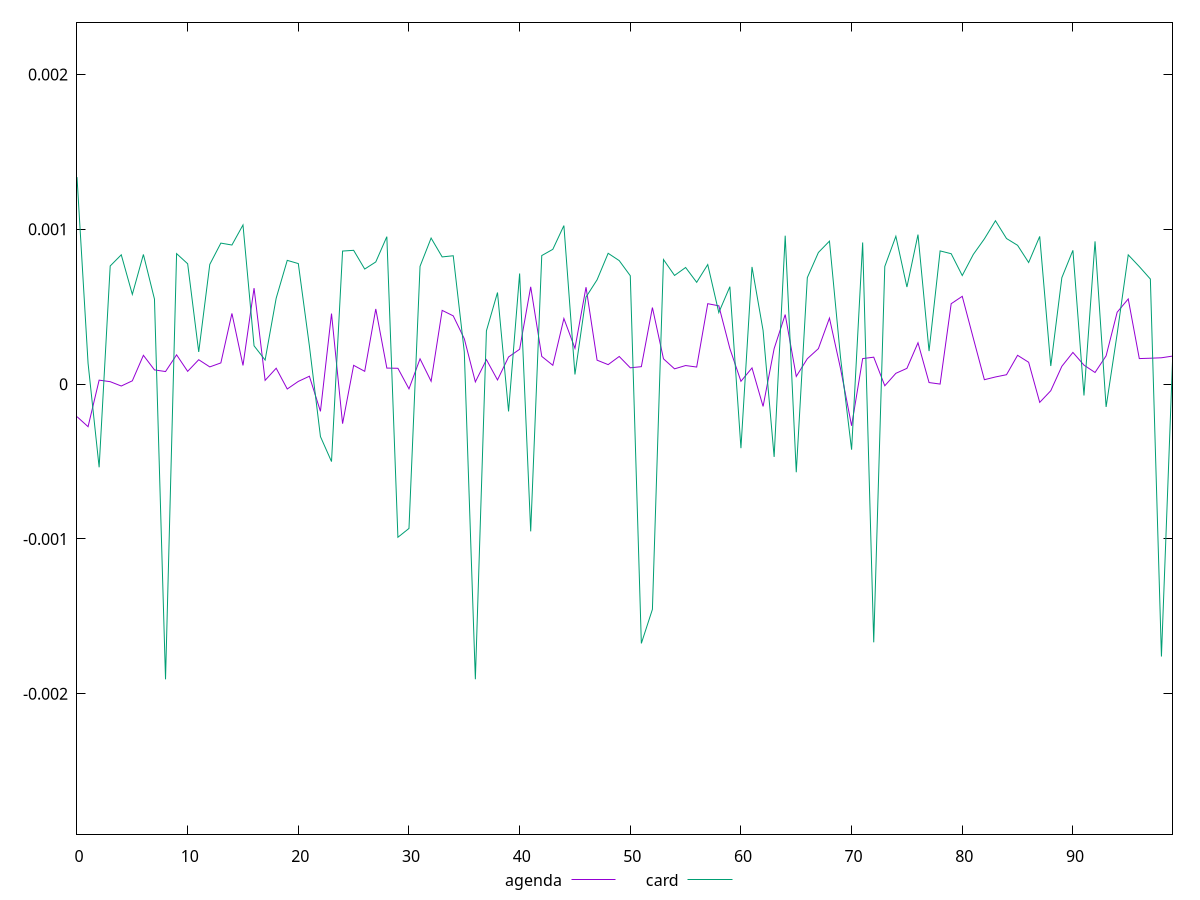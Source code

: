 reset

$agenda <<EOF
0 -0.0002102538828302858
1 -0.0002747821497856628
2 0.000025874602632697254
3 0.000015897233517658817
4 -0.000012106194311284347
5 0.00002142863567261566
6 0.00018619417174224883
7 0.0000919769639662893
8 0.00008130522329953816
9 0.00018926547429388152
10 0.00008258963673345443
11 0.00015772068289489626
12 0.00011127410227404488
13 0.00013710430878142722
14 0.00045678768161175885
15 0.0001207024670095258
16 0.0006202315439078898
17 0.000024472648640488925
18 0.00010277054795512219
19 -0.00003138013945600537
20 0.000017623805031308228
21 0.000051099207656274405
22 -0.00017585198703211623
23 0.0004555474681681215
24 -0.0002552868628371896
25 0.00012147762825243658
26 0.0000827848403930187
27 0.00048568844512877354
28 0.00010368650145518022
29 0.00010233042442987505
30 -0.00003035187728462896
31 0.00016344509452290157
32 0.00001851287827324688
33 0.0004764543616611383
34 0.00044097954414138997
35 0.00029336119866889
36 0.000014431777452111882
37 0.00015798401243746762
38 0.000027078953589509958
39 0.00017539993335656258
40 0.0002251790909106488
41 0.0006285130851140019
42 0.00017921246409794423
43 0.00012179377962631132
44 0.0004238131210469398
45 0.00023132334446644974
46 0.0006261681823684084
47 0.00015477250846474
48 0.0001259733479679781
49 0.000178714713793654
50 0.00010542586412646826
51 0.00011290370523054926
52 0.0004947484240855338
53 0.00016351085573284018
54 0.0000987876308751967
55 0.0001201006182893094
56 0.00011041056609772392
57 0.0005196222301601494
58 0.0005058118151803237
59 0.0002298577434868776
60 0.000018351712105152407
61 0.000104622759025641
62 -0.00014401236648839966
63 0.0002293260248188378
64 0.0004493511247777637
65 0.00004975550379193727
66 0.0001642392319338326
67 0.00022941092681784127
68 0.0004264728643179283
69 0.00010042109223004636
70 -0.00026906429714716463
71 0.00016506864713827785
72 0.00017413804385301712
73 -0.000010433411759930289
74 0.00006978816847949543
75 0.00010194144754396839
76 0.0002671911134290994
77 0.000010276860934521626
78 3.9064540957034486e-7
79 0.0005196551757252644
80 0.0005671784949858371
81 0.0002964423910767733
82 0.000028630716160610302
83 0.000046312017505445444
84 0.00006081551367788096
85 0.0001862445356990039
86 0.00014127169291613395
87 -0.00011776337896252654
88 -0.000042401448537066067
89 0.00011507402356041862
90 0.0002048956905985444
91 0.0001227931008384031
92 0.00007526946439775361
93 0.0001827178723083689
94 0.00046452696323607824
95 0.0005502832814058056
96 0.00016504841907476474
97 0.00016742467742259515
98 0.0001702545444268677
99 0.00018110488142684679
EOF

$card <<EOF
0 0.001337243279536006
1 0.00013455733896619582
2 -0.0005369956349842886
3 0.0007631650768183673
4 0.0008354149625039054
5 0.0005797388230050993
6 0.0008375291604426127
7 0.0005495301041408274
8 -0.001906682946458882
9 0.0008430112996064109
10 0.0007774840332338218
11 0.0002078621617234877
12 0.0007733590962146597
13 0.0009109404884951988
14 0.0008986173729287006
15 0.001028109226993934
16 0.0002475739851599601
17 0.00015566672220225785
18 0.0005550446344929405
19 0.0007995256426619358
20 0.0007787080875107322
21 0.00024736388933616624
22 -0.0003387668465446803
23 -0.0005002589537610403
24 0.000859598495047803
25 0.0008643394842571872
26 0.0007433882388496738
27 0.0007891900541367625
28 0.0009525733485107157
29 -0.0009889989427656703
30 -0.0009320851636112181
31 0.0007608469044544763
32 0.000943463311051157
33 0.0008217494648660173
34 0.0008292447032969774
35 0.00020818468044209726
36 -0.00190621781825831
37 0.0003445770439984341
38 0.0005917996957140292
39 -0.00017609469858750892
40 0.0007146246839978221
41 -0.0009510103358878585
42 0.0008304695125176176
43 0.00087077351319087
44 0.0010241320240609365
45 0.00006238734325486606
46 0.0005625969047527657
47 0.0006740217993262854
48 0.0008451556757511913
49 0.000797858292165704
50 0.0007002328632316479
51 -0.0016747377950680875
52 -0.0014548502269188135
53 0.0008047174100038912
54 0.0007020047520870431
55 0.0007534416936216981
56 0.0006577214089443506
57 0.000772295360495806
58 0.00046238015176448545
59 0.0006295294620921599
60 -0.0004134579849455422
61 0.0007570149485322308
62 0.00034692574264992283
63 -0.00047018449663930874
64 0.0009586839506539712
65 -0.0005693490892686115
66 0.0006880549923263313
67 0.000850332071746196
68 0.0009237054664284705
69 0.00017209163492936107
70 -0.0004235240744610458
71 0.0009150895140265958
72 -0.0016677775947874784
73 0.0007599703541266878
74 0.000955128165939878
75 0.0006272373993325753
76 0.0009659756233100836
77 0.00021327546802289986
78 0.0008605262553240567
79 0.0008424315779191116
80 0.0007015295935448751
81 0.0008378532326366428
82 0.0009382718140854395
83 0.0010554381237771527
84 0.0009404824639826614
85 0.0008967450808396782
86 0.000785659984898801
87 0.0009541681223642351
88 0.00011696480791811292
89 0.0006874178989218049
90 0.0008643236318215508
91 -0.00007333969551650416
92 0.0009221294521023271
93 -0.00014745478515443278
94 0.0003252434964152895
95 0.0008349857104947344
96 0.00075935371390079
97 0.0006788334768041693
98 -0.0017593064034539141
99 0.00014543222961648227
EOF

set key outside below
set xrange [0:99]
set yrange [-0.002906682946458882:0.002337243279536006]
set trange [-0.002906682946458882:0.002337243279536006]
set terminal svg size 640, 520 enhanced background rgb 'white'
set output "reports/report_00031_2021-02-24T23-18-18.084Z/meta/pScore-difference/comparison/line/1_vs_2.svg"

plot $agenda title "agenda" with line, \
     $card title "card" with line

reset
